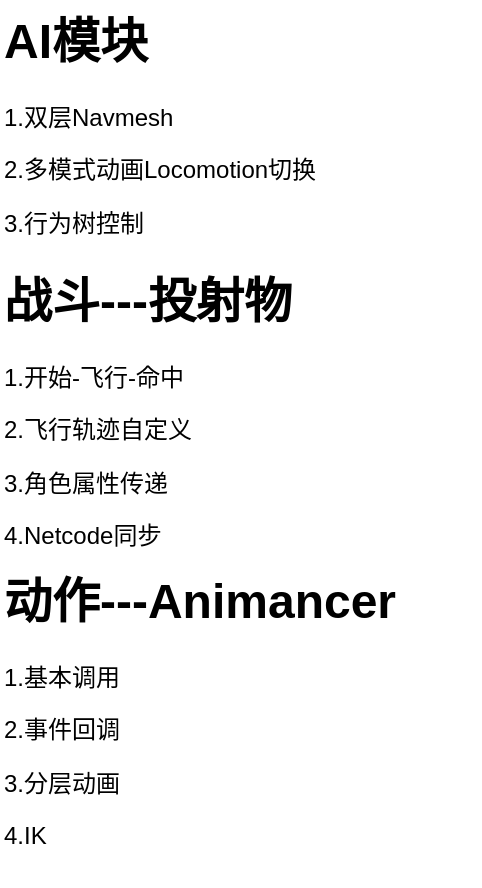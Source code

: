 <mxfile version="26.2.2">
  <diagram name="第 1 页" id="ZAfOZYs4lt74V5IowMuR">
    <mxGraphModel dx="1506" dy="620" grid="1" gridSize="10" guides="1" tooltips="1" connect="1" arrows="1" fold="1" page="1" pageScale="1" pageWidth="827" pageHeight="1169" math="0" shadow="0">
      <root>
        <mxCell id="0" />
        <mxCell id="1" parent="0" />
        <mxCell id="5kpPpqcgIR7XSpEVsbop-2" value="&lt;h1 style=&quot;margin-top: 0px;&quot;&gt;AI模块&lt;/h1&gt;&lt;p&gt;1.双层Navmesh&lt;/p&gt;&lt;p&gt;2.多模式动画Locomotion切换&lt;/p&gt;&lt;p&gt;3.行为树控制&lt;/p&gt;" style="text;html=1;whiteSpace=wrap;overflow=hidden;rounded=0;" vertex="1" parent="1">
          <mxGeometry x="40" y="20" width="180" height="120" as="geometry" />
        </mxCell>
        <mxCell id="5kpPpqcgIR7XSpEVsbop-3" value="&lt;h1 style=&quot;margin-top: 0px;&quot;&gt;战斗---投射物&lt;/h1&gt;&lt;p&gt;1.开始-飞行-命中&lt;/p&gt;&lt;p&gt;2.飞行轨迹自定义&lt;/p&gt;&lt;p&gt;3.角色属性传递&lt;/p&gt;&lt;p&gt;4.Netcode同步&lt;/p&gt;" style="text;html=1;whiteSpace=wrap;overflow=hidden;rounded=0;" vertex="1" parent="1">
          <mxGeometry x="40" y="150" width="180" height="150" as="geometry" />
        </mxCell>
        <mxCell id="5kpPpqcgIR7XSpEVsbop-4" value="&lt;h1 style=&quot;margin-top: 0px;&quot;&gt;动作---Animancer&lt;/h1&gt;&lt;p&gt;1.基本调用&lt;/p&gt;&lt;p&gt;2.事件回调&lt;/p&gt;&lt;p&gt;3.分层动画&lt;/p&gt;&lt;p&gt;4.IK&lt;/p&gt;" style="text;html=1;whiteSpace=wrap;overflow=hidden;rounded=0;" vertex="1" parent="1">
          <mxGeometry x="40" y="300" width="240" height="160" as="geometry" />
        </mxCell>
      </root>
    </mxGraphModel>
  </diagram>
</mxfile>
